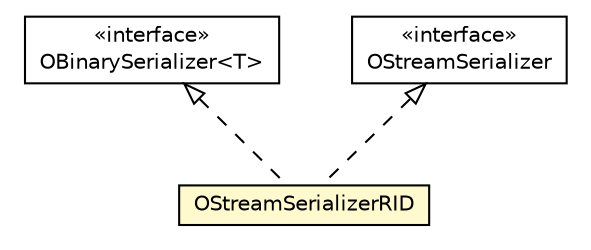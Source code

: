 #!/usr/local/bin/dot
#
# Class diagram 
# Generated by UMLGraph version R5_6-24-gf6e263 (http://www.umlgraph.org/)
#

digraph G {
	edge [fontname="Helvetica",fontsize=10,labelfontname="Helvetica",labelfontsize=10];
	node [fontname="Helvetica",fontsize=10,shape=plaintext];
	nodesep=0.25;
	ranksep=0.5;
	// com.orientechnologies.common.serialization.types.OBinarySerializer<T>
	c4084771 [label=<<table title="com.orientechnologies.common.serialization.types.OBinarySerializer" border="0" cellborder="1" cellspacing="0" cellpadding="2" port="p" href="../../../../../common/serialization/types/OBinarySerializer.html">
		<tr><td><table border="0" cellspacing="0" cellpadding="1">
<tr><td align="center" balign="center"> &#171;interface&#187; </td></tr>
<tr><td align="center" balign="center"> OBinarySerializer&lt;T&gt; </td></tr>
		</table></td></tr>
		</table>>, URL="../../../../../common/serialization/types/OBinarySerializer.html", fontname="Helvetica", fontcolor="black", fontsize=10.0];
	// com.orientechnologies.orient.core.serialization.serializer.stream.OStreamSerializer
	c4085662 [label=<<table title="com.orientechnologies.orient.core.serialization.serializer.stream.OStreamSerializer" border="0" cellborder="1" cellspacing="0" cellpadding="2" port="p" href="./OStreamSerializer.html">
		<tr><td><table border="0" cellspacing="0" cellpadding="1">
<tr><td align="center" balign="center"> &#171;interface&#187; </td></tr>
<tr><td align="center" balign="center"> OStreamSerializer </td></tr>
		</table></td></tr>
		</table>>, URL="./OStreamSerializer.html", fontname="Helvetica", fontcolor="black", fontsize=10.0];
	// com.orientechnologies.orient.core.serialization.serializer.stream.OStreamSerializerRID
	c4085671 [label=<<table title="com.orientechnologies.orient.core.serialization.serializer.stream.OStreamSerializerRID" border="0" cellborder="1" cellspacing="0" cellpadding="2" port="p" bgcolor="lemonChiffon" href="./OStreamSerializerRID.html">
		<tr><td><table border="0" cellspacing="0" cellpadding="1">
<tr><td align="center" balign="center"> OStreamSerializerRID </td></tr>
		</table></td></tr>
		</table>>, URL="./OStreamSerializerRID.html", fontname="Helvetica", fontcolor="black", fontsize=10.0];
	//com.orientechnologies.orient.core.serialization.serializer.stream.OStreamSerializerRID implements com.orientechnologies.orient.core.serialization.serializer.stream.OStreamSerializer
	c4085662:p -> c4085671:p [dir=back,arrowtail=empty,style=dashed];
	//com.orientechnologies.orient.core.serialization.serializer.stream.OStreamSerializerRID implements com.orientechnologies.common.serialization.types.OBinarySerializer<T>
	c4084771:p -> c4085671:p [dir=back,arrowtail=empty,style=dashed];
}

